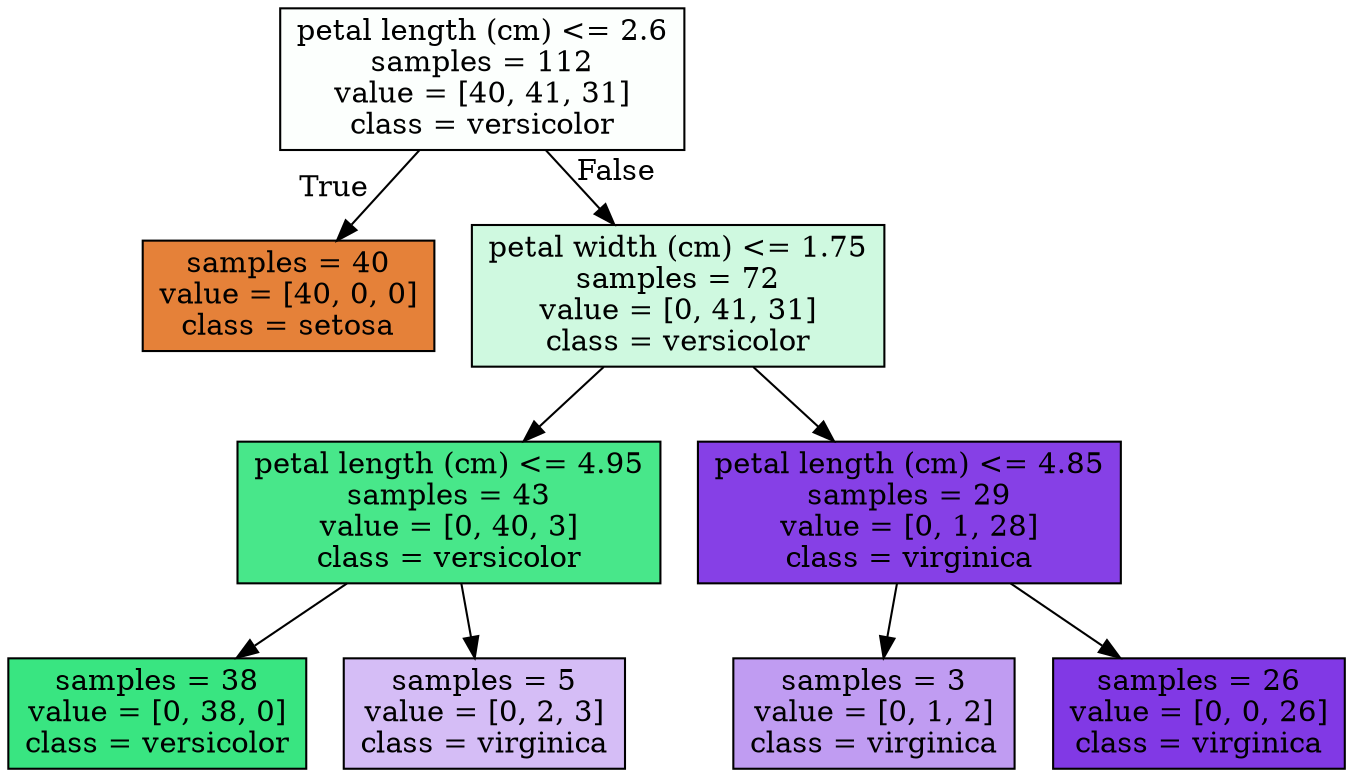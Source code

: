 digraph Tree {
node [shape=box, style="filled", color="black"] ;
0 [label="petal length (cm) <= 2.6\nsamples = 112\nvalue = [40, 41, 31]\nclass = versicolor", fillcolor="#fcfffd"] ;
1 [label="samples = 40\nvalue = [40, 0, 0]\nclass = setosa", fillcolor="#e58139"] ;
0 -> 1 [labeldistance=2.5, labelangle=45, headlabel="True"] ;
2 [label="petal width (cm) <= 1.75\nsamples = 72\nvalue = [0, 41, 31]\nclass = versicolor", fillcolor="#cff9e0"] ;
0 -> 2 [labeldistance=2.5, labelangle=-45, headlabel="False"] ;
3 [label="petal length (cm) <= 4.95\nsamples = 43\nvalue = [0, 40, 3]\nclass = versicolor", fillcolor="#48e78a"] ;
2 -> 3 ;
4 [label="samples = 38\nvalue = [0, 38, 0]\nclass = versicolor", fillcolor="#39e581"] ;
3 -> 4 ;
5 [label="samples = 5\nvalue = [0, 2, 3]\nclass = virginica", fillcolor="#d5bdf6"] ;
3 -> 5 ;
6 [label="petal length (cm) <= 4.85\nsamples = 29\nvalue = [0, 1, 28]\nclass = virginica", fillcolor="#8640e6"] ;
2 -> 6 ;
7 [label="samples = 3\nvalue = [0, 1, 2]\nclass = virginica", fillcolor="#c09cf2"] ;
6 -> 7 ;
8 [label="samples = 26\nvalue = [0, 0, 26]\nclass = virginica", fillcolor="#8139e5"] ;
6 -> 8 ;
}